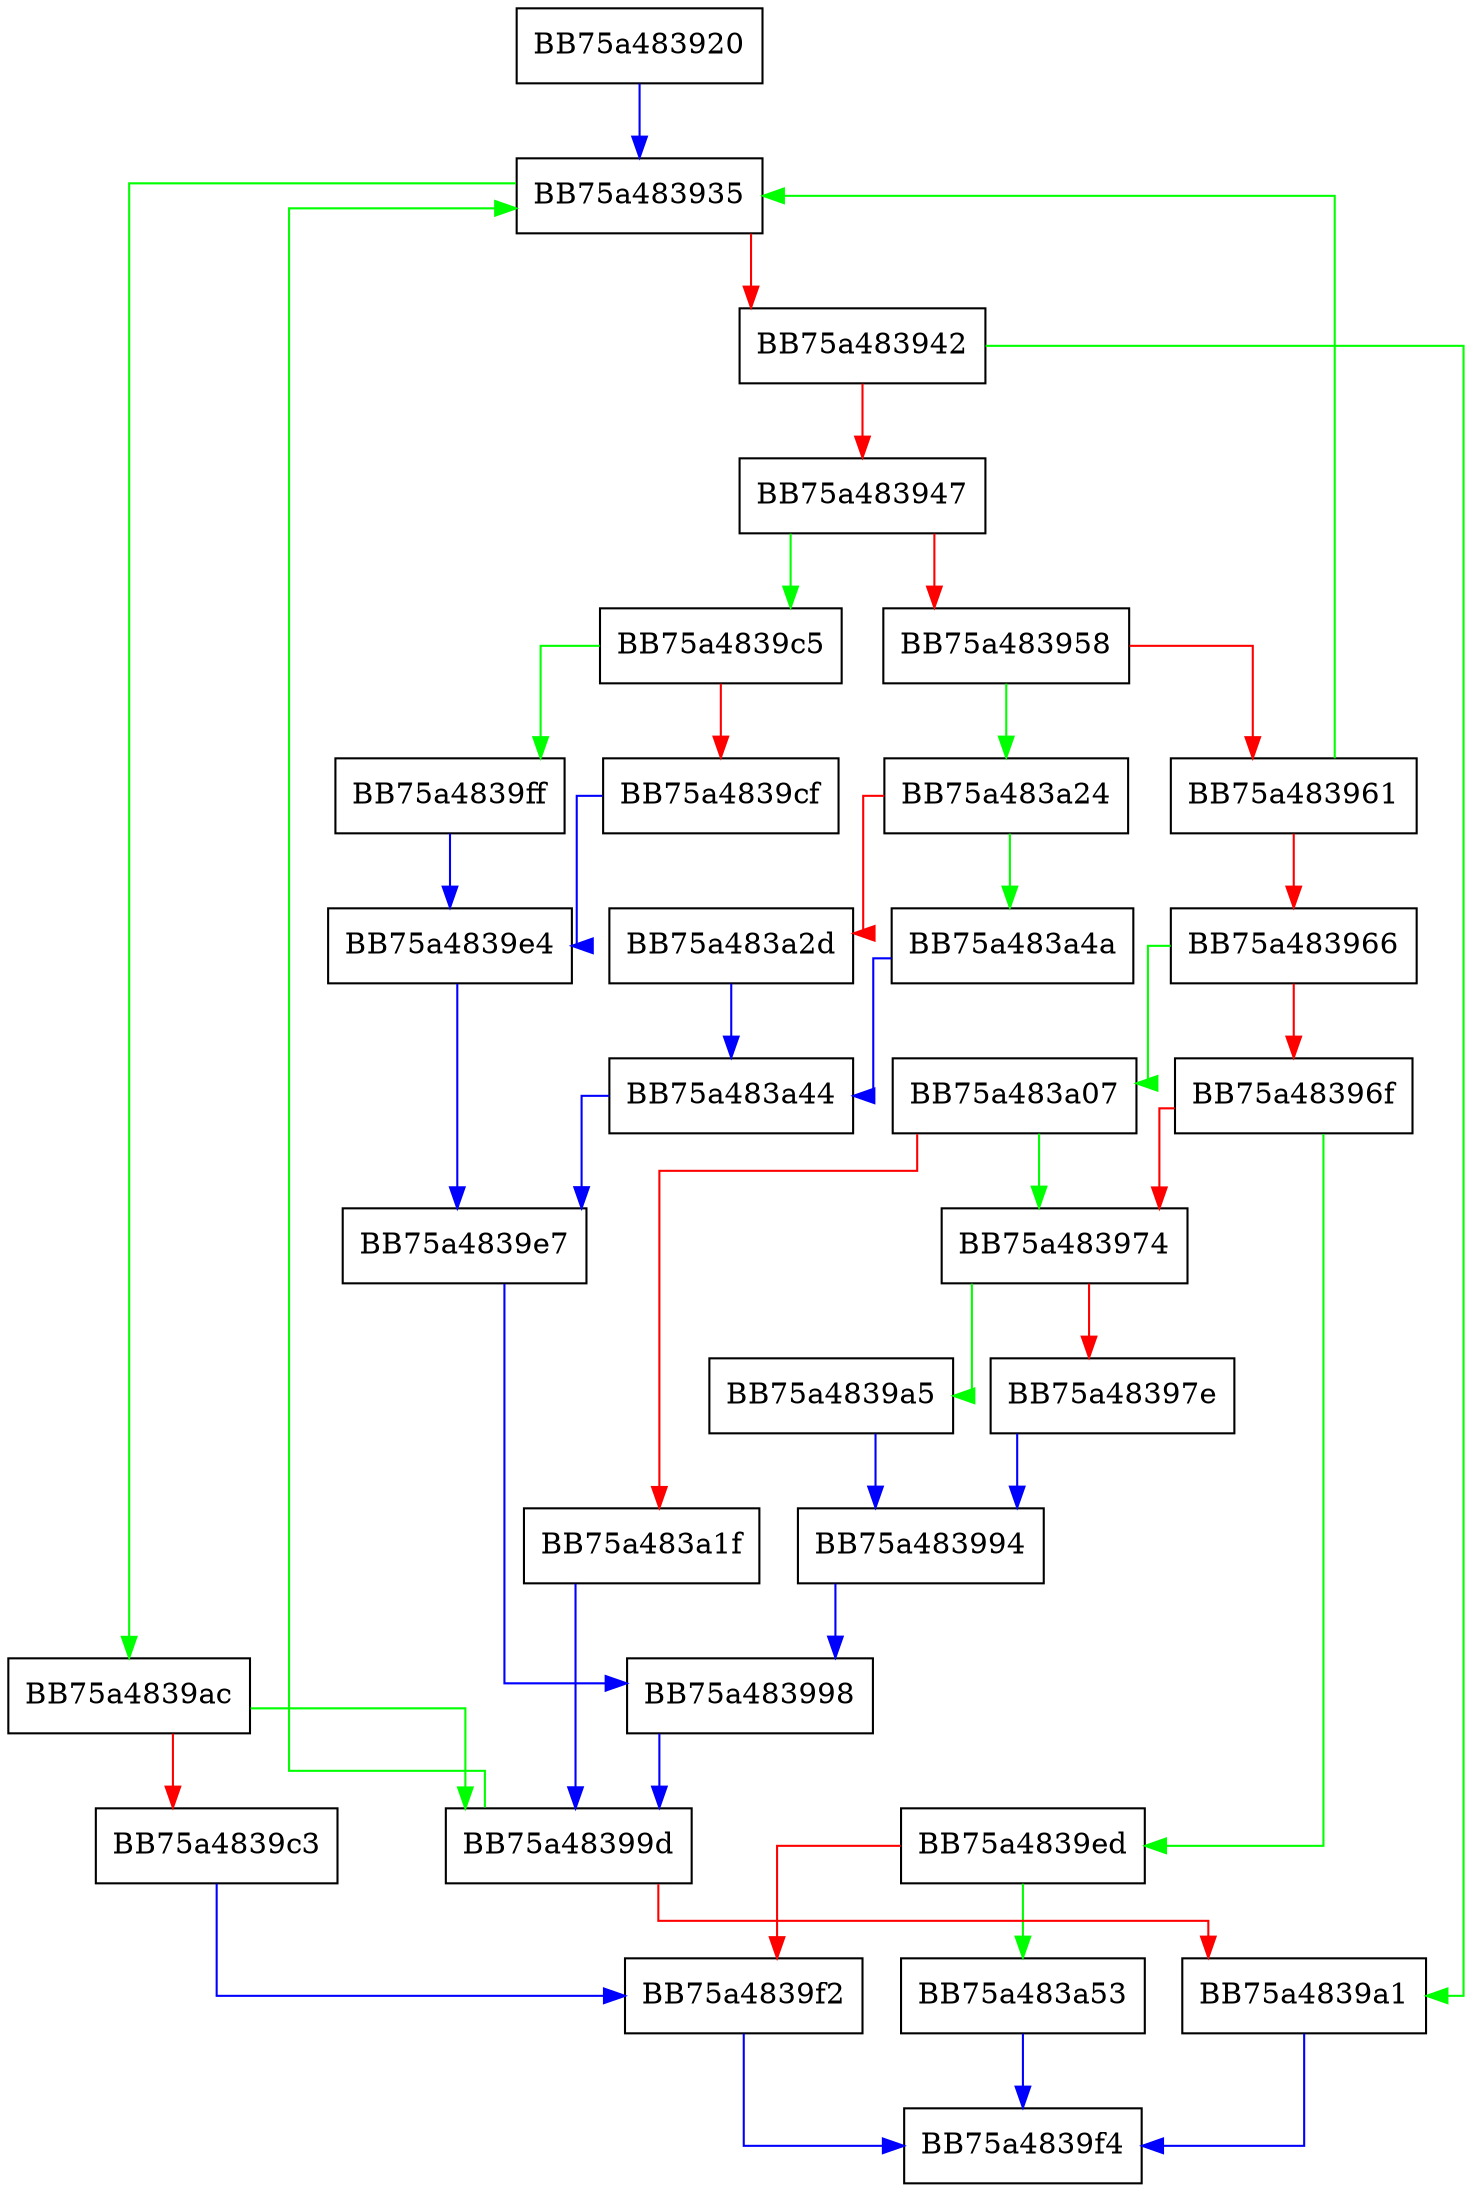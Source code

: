 digraph parse_modrm {
  node [shape="box"];
  graph [splines=ortho];
  BB75a483920 -> BB75a483935 [color="blue"];
  BB75a483935 -> BB75a4839ac [color="green"];
  BB75a483935 -> BB75a483942 [color="red"];
  BB75a483942 -> BB75a4839a1 [color="green"];
  BB75a483942 -> BB75a483947 [color="red"];
  BB75a483947 -> BB75a4839c5 [color="green"];
  BB75a483947 -> BB75a483958 [color="red"];
  BB75a483958 -> BB75a483a24 [color="green"];
  BB75a483958 -> BB75a483961 [color="red"];
  BB75a483961 -> BB75a483935 [color="green"];
  BB75a483961 -> BB75a483966 [color="red"];
  BB75a483966 -> BB75a483a07 [color="green"];
  BB75a483966 -> BB75a48396f [color="red"];
  BB75a48396f -> BB75a4839ed [color="green"];
  BB75a48396f -> BB75a483974 [color="red"];
  BB75a483974 -> BB75a4839a5 [color="green"];
  BB75a483974 -> BB75a48397e [color="red"];
  BB75a48397e -> BB75a483994 [color="blue"];
  BB75a483994 -> BB75a483998 [color="blue"];
  BB75a483998 -> BB75a48399d [color="blue"];
  BB75a48399d -> BB75a483935 [color="green"];
  BB75a48399d -> BB75a4839a1 [color="red"];
  BB75a4839a1 -> BB75a4839f4 [color="blue"];
  BB75a4839a5 -> BB75a483994 [color="blue"];
  BB75a4839ac -> BB75a48399d [color="green"];
  BB75a4839ac -> BB75a4839c3 [color="red"];
  BB75a4839c3 -> BB75a4839f2 [color="blue"];
  BB75a4839c5 -> BB75a4839ff [color="green"];
  BB75a4839c5 -> BB75a4839cf [color="red"];
  BB75a4839cf -> BB75a4839e4 [color="blue"];
  BB75a4839e4 -> BB75a4839e7 [color="blue"];
  BB75a4839e7 -> BB75a483998 [color="blue"];
  BB75a4839ed -> BB75a483a53 [color="green"];
  BB75a4839ed -> BB75a4839f2 [color="red"];
  BB75a4839f2 -> BB75a4839f4 [color="blue"];
  BB75a4839ff -> BB75a4839e4 [color="blue"];
  BB75a483a07 -> BB75a483974 [color="green"];
  BB75a483a07 -> BB75a483a1f [color="red"];
  BB75a483a1f -> BB75a48399d [color="blue"];
  BB75a483a24 -> BB75a483a4a [color="green"];
  BB75a483a24 -> BB75a483a2d [color="red"];
  BB75a483a2d -> BB75a483a44 [color="blue"];
  BB75a483a44 -> BB75a4839e7 [color="blue"];
  BB75a483a4a -> BB75a483a44 [color="blue"];
  BB75a483a53 -> BB75a4839f4 [color="blue"];
}